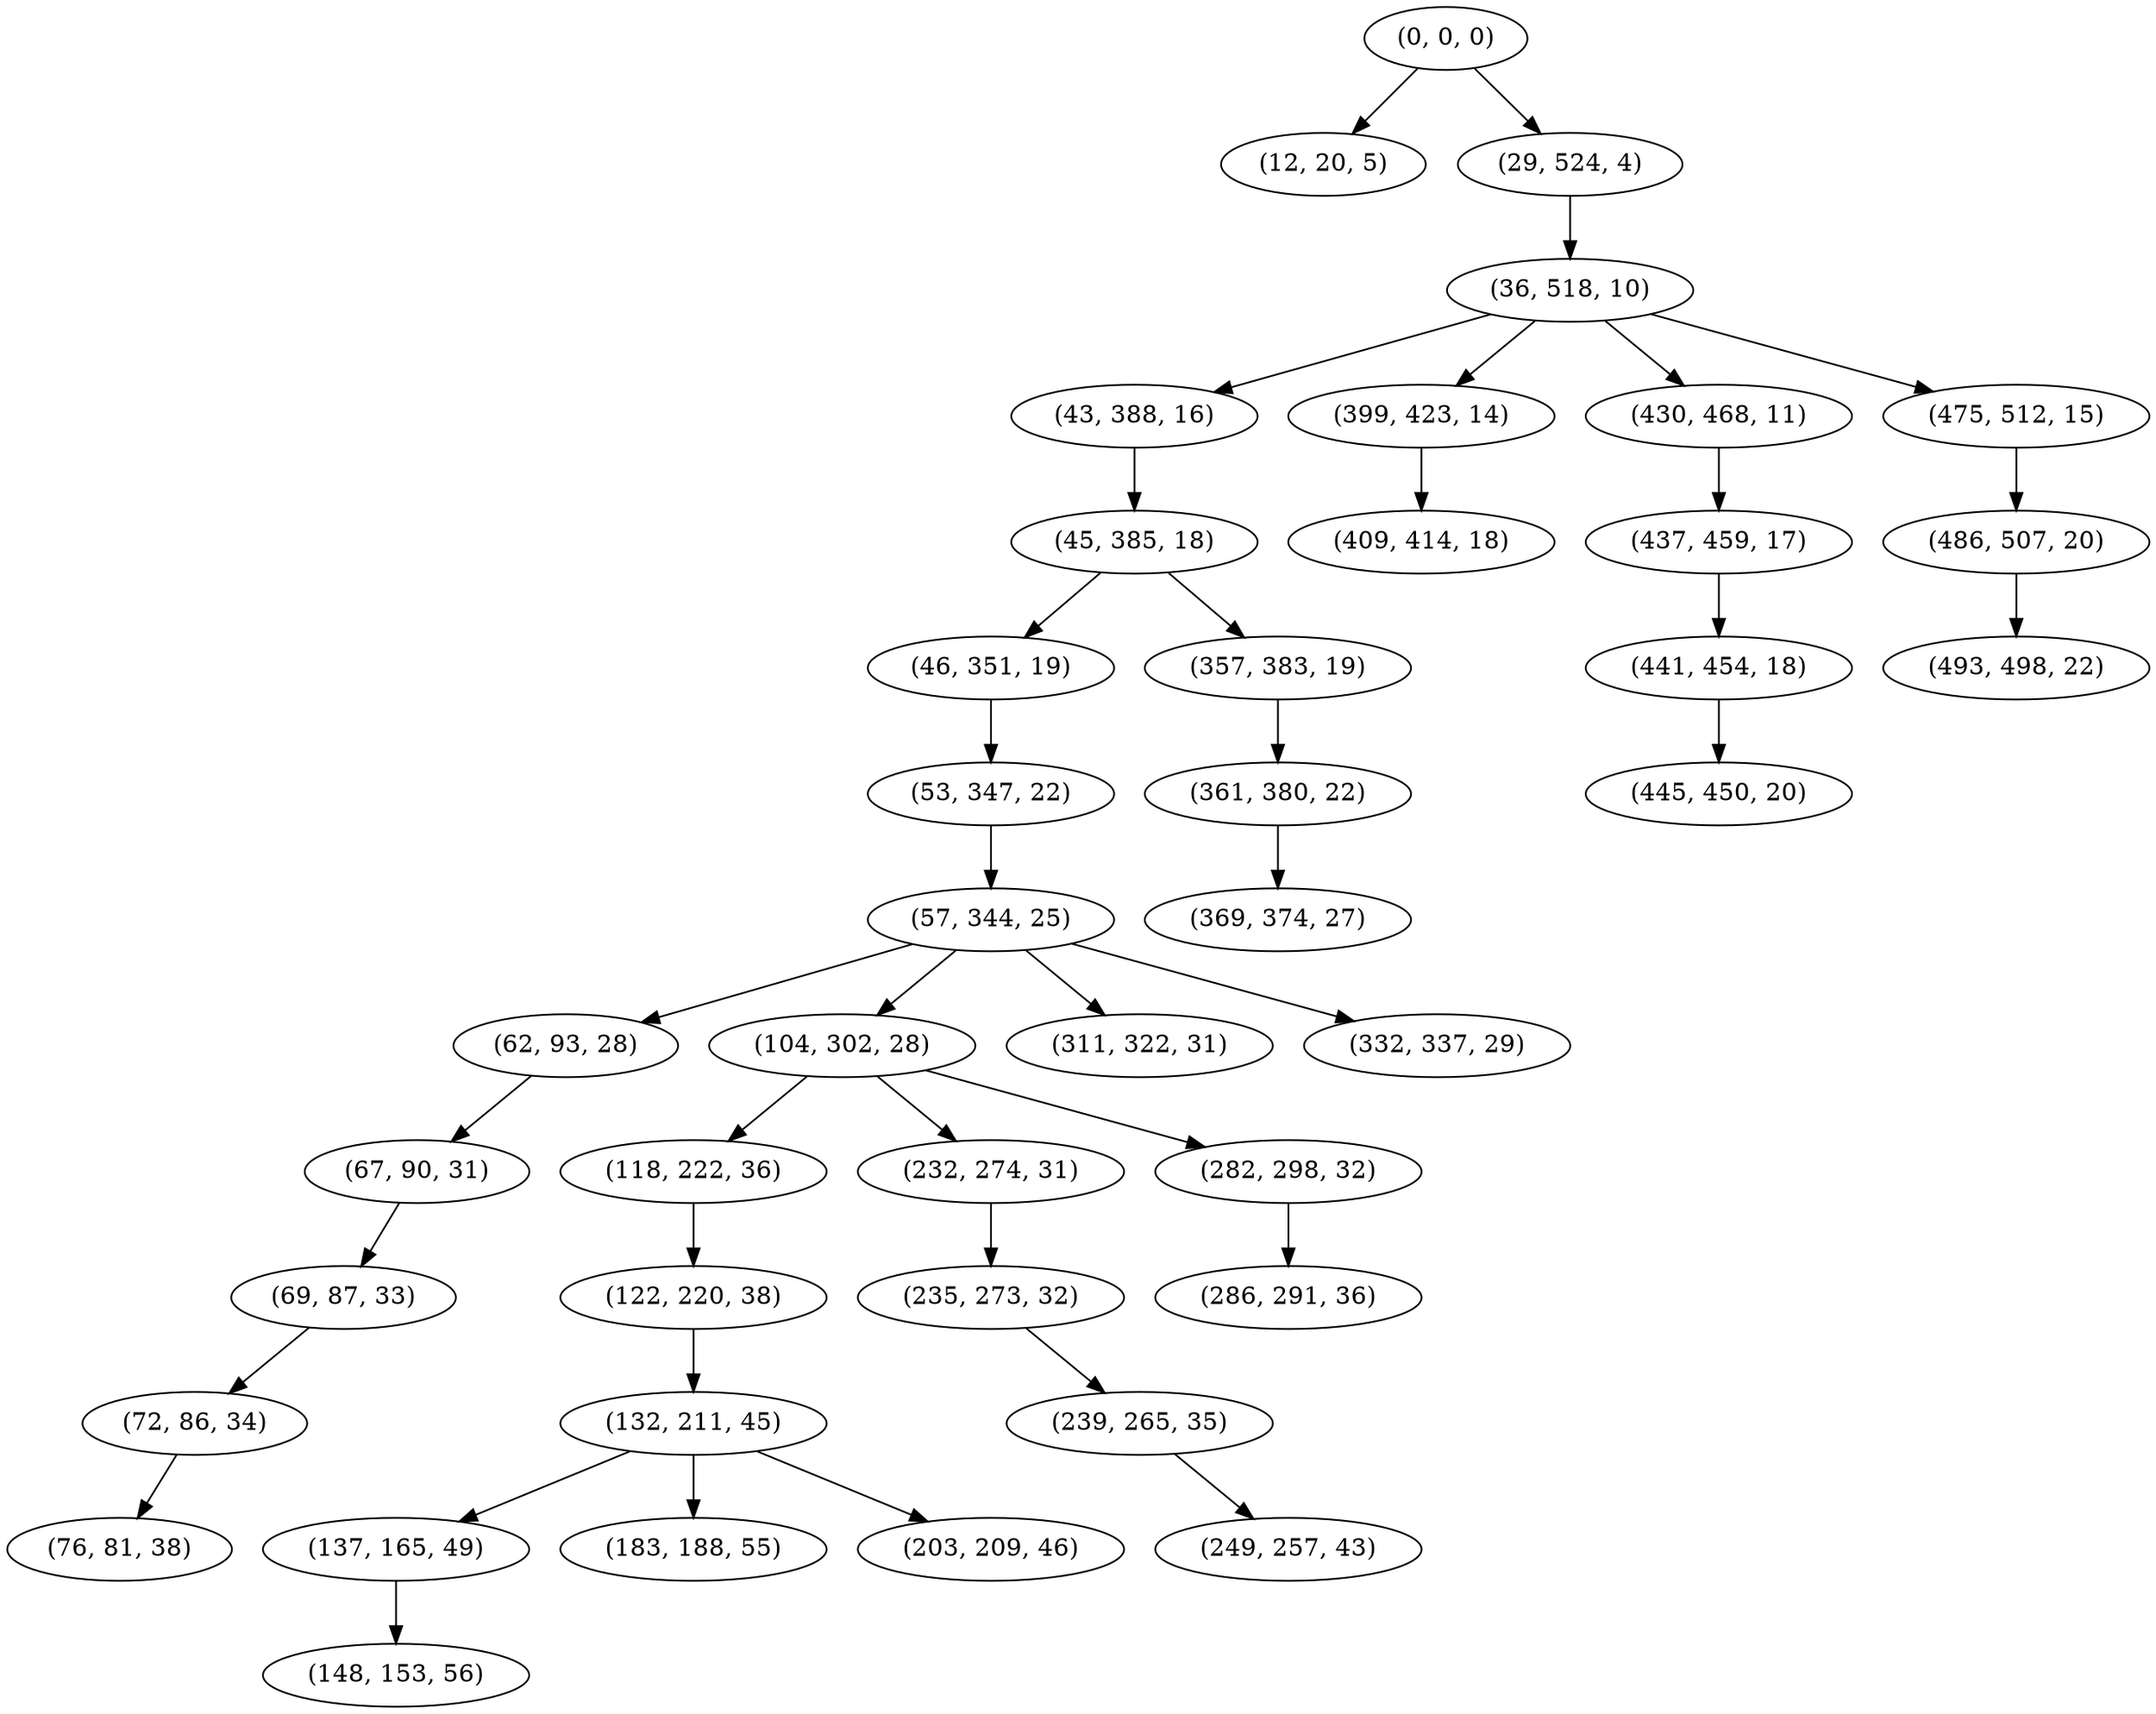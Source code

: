 digraph tree {
    "(0, 0, 0)";
    "(12, 20, 5)";
    "(29, 524, 4)";
    "(36, 518, 10)";
    "(43, 388, 16)";
    "(45, 385, 18)";
    "(46, 351, 19)";
    "(53, 347, 22)";
    "(57, 344, 25)";
    "(62, 93, 28)";
    "(67, 90, 31)";
    "(69, 87, 33)";
    "(72, 86, 34)";
    "(76, 81, 38)";
    "(104, 302, 28)";
    "(118, 222, 36)";
    "(122, 220, 38)";
    "(132, 211, 45)";
    "(137, 165, 49)";
    "(148, 153, 56)";
    "(183, 188, 55)";
    "(203, 209, 46)";
    "(232, 274, 31)";
    "(235, 273, 32)";
    "(239, 265, 35)";
    "(249, 257, 43)";
    "(282, 298, 32)";
    "(286, 291, 36)";
    "(311, 322, 31)";
    "(332, 337, 29)";
    "(357, 383, 19)";
    "(361, 380, 22)";
    "(369, 374, 27)";
    "(399, 423, 14)";
    "(409, 414, 18)";
    "(430, 468, 11)";
    "(437, 459, 17)";
    "(441, 454, 18)";
    "(445, 450, 20)";
    "(475, 512, 15)";
    "(486, 507, 20)";
    "(493, 498, 22)";
    "(0, 0, 0)" -> "(12, 20, 5)";
    "(0, 0, 0)" -> "(29, 524, 4)";
    "(29, 524, 4)" -> "(36, 518, 10)";
    "(36, 518, 10)" -> "(43, 388, 16)";
    "(36, 518, 10)" -> "(399, 423, 14)";
    "(36, 518, 10)" -> "(430, 468, 11)";
    "(36, 518, 10)" -> "(475, 512, 15)";
    "(43, 388, 16)" -> "(45, 385, 18)";
    "(45, 385, 18)" -> "(46, 351, 19)";
    "(45, 385, 18)" -> "(357, 383, 19)";
    "(46, 351, 19)" -> "(53, 347, 22)";
    "(53, 347, 22)" -> "(57, 344, 25)";
    "(57, 344, 25)" -> "(62, 93, 28)";
    "(57, 344, 25)" -> "(104, 302, 28)";
    "(57, 344, 25)" -> "(311, 322, 31)";
    "(57, 344, 25)" -> "(332, 337, 29)";
    "(62, 93, 28)" -> "(67, 90, 31)";
    "(67, 90, 31)" -> "(69, 87, 33)";
    "(69, 87, 33)" -> "(72, 86, 34)";
    "(72, 86, 34)" -> "(76, 81, 38)";
    "(104, 302, 28)" -> "(118, 222, 36)";
    "(104, 302, 28)" -> "(232, 274, 31)";
    "(104, 302, 28)" -> "(282, 298, 32)";
    "(118, 222, 36)" -> "(122, 220, 38)";
    "(122, 220, 38)" -> "(132, 211, 45)";
    "(132, 211, 45)" -> "(137, 165, 49)";
    "(132, 211, 45)" -> "(183, 188, 55)";
    "(132, 211, 45)" -> "(203, 209, 46)";
    "(137, 165, 49)" -> "(148, 153, 56)";
    "(232, 274, 31)" -> "(235, 273, 32)";
    "(235, 273, 32)" -> "(239, 265, 35)";
    "(239, 265, 35)" -> "(249, 257, 43)";
    "(282, 298, 32)" -> "(286, 291, 36)";
    "(357, 383, 19)" -> "(361, 380, 22)";
    "(361, 380, 22)" -> "(369, 374, 27)";
    "(399, 423, 14)" -> "(409, 414, 18)";
    "(430, 468, 11)" -> "(437, 459, 17)";
    "(437, 459, 17)" -> "(441, 454, 18)";
    "(441, 454, 18)" -> "(445, 450, 20)";
    "(475, 512, 15)" -> "(486, 507, 20)";
    "(486, 507, 20)" -> "(493, 498, 22)";
}
